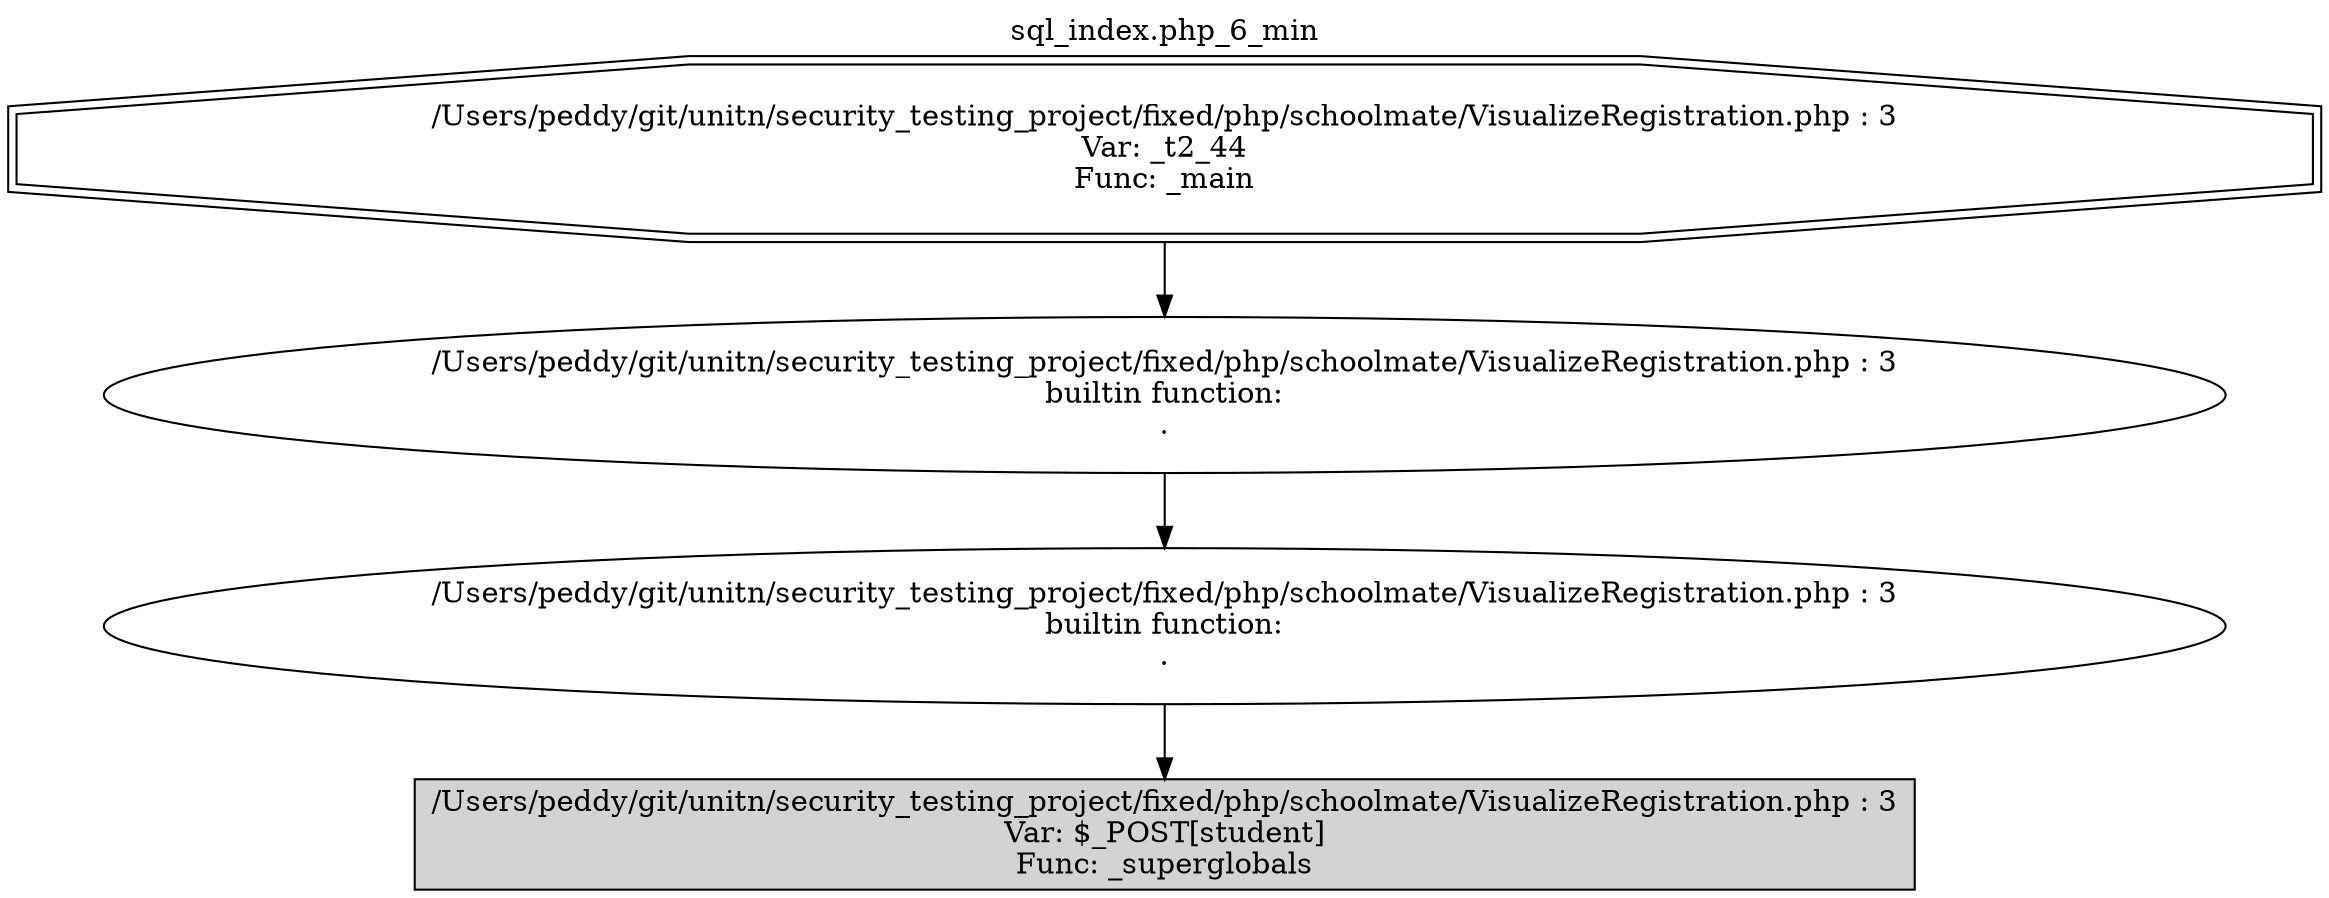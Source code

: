 digraph cfg {
  label="sql_index.php_6_min";
  labelloc=t;
  n1 [shape=doubleoctagon, label="/Users/peddy/git/unitn/security_testing_project/fixed/php/schoolmate/VisualizeRegistration.php : 3\nVar: _t2_44\nFunc: _main\n"];
  n2 [shape=ellipse, label="/Users/peddy/git/unitn/security_testing_project/fixed/php/schoolmate/VisualizeRegistration.php : 3\nbuiltin function:\n.\n"];
  n3 [shape=ellipse, label="/Users/peddy/git/unitn/security_testing_project/fixed/php/schoolmate/VisualizeRegistration.php : 3\nbuiltin function:\n.\n"];
  n4 [shape=box, label="/Users/peddy/git/unitn/security_testing_project/fixed/php/schoolmate/VisualizeRegistration.php : 3\nVar: $_POST[student]\nFunc: _superglobals\n",style=filled];
  n1 -> n2;
  n2 -> n3;
  n3 -> n4;
}
